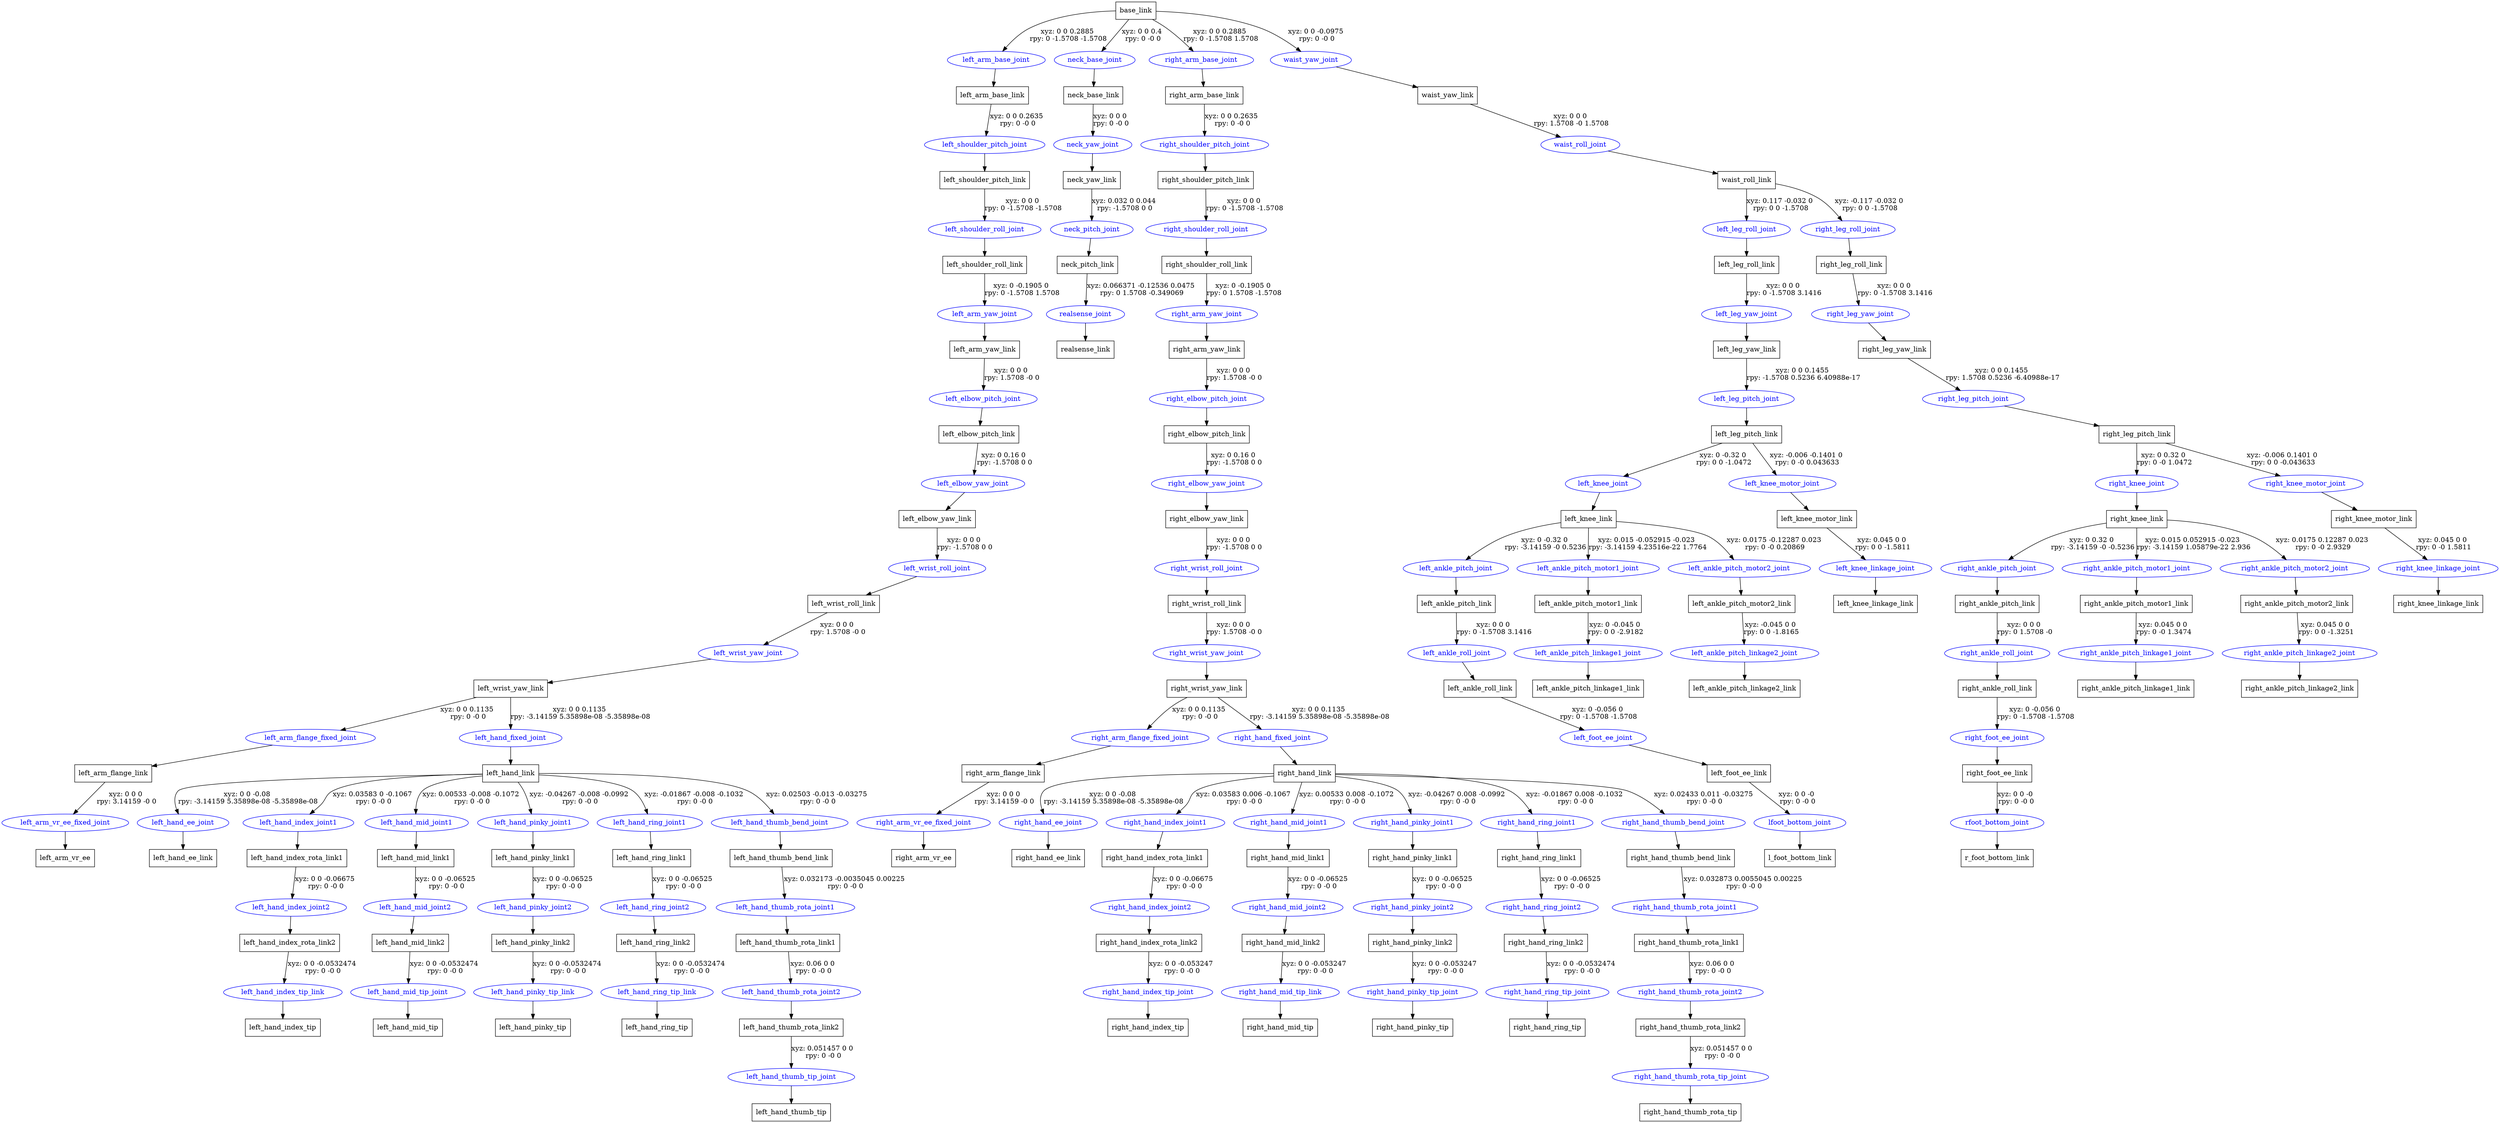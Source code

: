 digraph G {
node [shape=box];
"base_link" [label="base_link"];
"left_arm_base_link" [label="left_arm_base_link"];
"left_shoulder_pitch_link" [label="left_shoulder_pitch_link"];
"left_shoulder_roll_link" [label="left_shoulder_roll_link"];
"left_arm_yaw_link" [label="left_arm_yaw_link"];
"left_elbow_pitch_link" [label="left_elbow_pitch_link"];
"left_elbow_yaw_link" [label="left_elbow_yaw_link"];
"left_wrist_roll_link" [label="left_wrist_roll_link"];
"left_wrist_yaw_link" [label="left_wrist_yaw_link"];
"left_arm_flange_link" [label="left_arm_flange_link"];
"left_arm_vr_ee" [label="left_arm_vr_ee"];
"left_hand_link" [label="left_hand_link"];
"left_hand_ee_link" [label="left_hand_ee_link"];
"left_hand_index_rota_link1" [label="left_hand_index_rota_link1"];
"left_hand_index_rota_link2" [label="left_hand_index_rota_link2"];
"left_hand_index_tip" [label="left_hand_index_tip"];
"left_hand_mid_link1" [label="left_hand_mid_link1"];
"left_hand_mid_link2" [label="left_hand_mid_link2"];
"left_hand_mid_tip" [label="left_hand_mid_tip"];
"left_hand_pinky_link1" [label="left_hand_pinky_link1"];
"left_hand_pinky_link2" [label="left_hand_pinky_link2"];
"left_hand_pinky_tip" [label="left_hand_pinky_tip"];
"left_hand_ring_link1" [label="left_hand_ring_link1"];
"left_hand_ring_link2" [label="left_hand_ring_link2"];
"left_hand_ring_tip" [label="left_hand_ring_tip"];
"left_hand_thumb_bend_link" [label="left_hand_thumb_bend_link"];
"left_hand_thumb_rota_link1" [label="left_hand_thumb_rota_link1"];
"left_hand_thumb_rota_link2" [label="left_hand_thumb_rota_link2"];
"left_hand_thumb_tip" [label="left_hand_thumb_tip"];
"neck_base_link" [label="neck_base_link"];
"neck_yaw_link" [label="neck_yaw_link"];
"neck_pitch_link" [label="neck_pitch_link"];
"realsense_link" [label="realsense_link"];
"right_arm_base_link" [label="right_arm_base_link"];
"right_shoulder_pitch_link" [label="right_shoulder_pitch_link"];
"right_shoulder_roll_link" [label="right_shoulder_roll_link"];
"right_arm_yaw_link" [label="right_arm_yaw_link"];
"right_elbow_pitch_link" [label="right_elbow_pitch_link"];
"right_elbow_yaw_link" [label="right_elbow_yaw_link"];
"right_wrist_roll_link" [label="right_wrist_roll_link"];
"right_wrist_yaw_link" [label="right_wrist_yaw_link"];
"right_arm_flange_link" [label="right_arm_flange_link"];
"right_arm_vr_ee" [label="right_arm_vr_ee"];
"right_hand_link" [label="right_hand_link"];
"right_hand_ee_link" [label="right_hand_ee_link"];
"right_hand_index_rota_link1" [label="right_hand_index_rota_link1"];
"right_hand_index_rota_link2" [label="right_hand_index_rota_link2"];
"right_hand_index_tip" [label="right_hand_index_tip"];
"right_hand_mid_link1" [label="right_hand_mid_link1"];
"right_hand_mid_link2" [label="right_hand_mid_link2"];
"right_hand_mid_tip" [label="right_hand_mid_tip"];
"right_hand_pinky_link1" [label="right_hand_pinky_link1"];
"right_hand_pinky_link2" [label="right_hand_pinky_link2"];
"right_hand_pinky_tip" [label="right_hand_pinky_tip"];
"right_hand_ring_link1" [label="right_hand_ring_link1"];
"right_hand_ring_link2" [label="right_hand_ring_link2"];
"right_hand_ring_tip" [label="right_hand_ring_tip"];
"right_hand_thumb_bend_link" [label="right_hand_thumb_bend_link"];
"right_hand_thumb_rota_link1" [label="right_hand_thumb_rota_link1"];
"right_hand_thumb_rota_link2" [label="right_hand_thumb_rota_link2"];
"right_hand_thumb_rota_tip" [label="right_hand_thumb_rota_tip"];
"waist_yaw_link" [label="waist_yaw_link"];
"waist_roll_link" [label="waist_roll_link"];
"left_leg_roll_link" [label="left_leg_roll_link"];
"left_leg_yaw_link" [label="left_leg_yaw_link"];
"left_leg_pitch_link" [label="left_leg_pitch_link"];
"left_knee_link" [label="left_knee_link"];
"left_ankle_pitch_link" [label="left_ankle_pitch_link"];
"left_ankle_roll_link" [label="left_ankle_roll_link"];
"left_foot_ee_link" [label="left_foot_ee_link"];
"l_foot_bottom_link" [label="l_foot_bottom_link"];
"left_ankle_pitch_motor1_link" [label="left_ankle_pitch_motor1_link"];
"left_ankle_pitch_linkage1_link" [label="left_ankle_pitch_linkage1_link"];
"left_ankle_pitch_motor2_link" [label="left_ankle_pitch_motor2_link"];
"left_ankle_pitch_linkage2_link" [label="left_ankle_pitch_linkage2_link"];
"left_knee_motor_link" [label="left_knee_motor_link"];
"left_knee_linkage_link" [label="left_knee_linkage_link"];
"right_leg_roll_link" [label="right_leg_roll_link"];
"right_leg_yaw_link" [label="right_leg_yaw_link"];
"right_leg_pitch_link" [label="right_leg_pitch_link"];
"right_knee_link" [label="right_knee_link"];
"right_ankle_pitch_link" [label="right_ankle_pitch_link"];
"right_ankle_roll_link" [label="right_ankle_roll_link"];
"right_foot_ee_link" [label="right_foot_ee_link"];
"r_foot_bottom_link" [label="r_foot_bottom_link"];
"right_ankle_pitch_motor1_link" [label="right_ankle_pitch_motor1_link"];
"right_ankle_pitch_linkage1_link" [label="right_ankle_pitch_linkage1_link"];
"right_ankle_pitch_motor2_link" [label="right_ankle_pitch_motor2_link"];
"right_ankle_pitch_linkage2_link" [label="right_ankle_pitch_linkage2_link"];
"right_knee_motor_link" [label="right_knee_motor_link"];
"right_knee_linkage_link" [label="right_knee_linkage_link"];
node [shape=ellipse, color=blue, fontcolor=blue];
"base_link" -> "left_arm_base_joint" [label="xyz: 0 0 0.2885 \nrpy: 0 -1.5708 -1.5708"]
"left_arm_base_joint" -> "left_arm_base_link"
"left_arm_base_link" -> "left_shoulder_pitch_joint" [label="xyz: 0 0 0.2635 \nrpy: 0 -0 0"]
"left_shoulder_pitch_joint" -> "left_shoulder_pitch_link"
"left_shoulder_pitch_link" -> "left_shoulder_roll_joint" [label="xyz: 0 0 0 \nrpy: 0 -1.5708 -1.5708"]
"left_shoulder_roll_joint" -> "left_shoulder_roll_link"
"left_shoulder_roll_link" -> "left_arm_yaw_joint" [label="xyz: 0 -0.1905 0 \nrpy: 0 -1.5708 1.5708"]
"left_arm_yaw_joint" -> "left_arm_yaw_link"
"left_arm_yaw_link" -> "left_elbow_pitch_joint" [label="xyz: 0 0 0 \nrpy: 1.5708 -0 0"]
"left_elbow_pitch_joint" -> "left_elbow_pitch_link"
"left_elbow_pitch_link" -> "left_elbow_yaw_joint" [label="xyz: 0 0.16 0 \nrpy: -1.5708 0 0"]
"left_elbow_yaw_joint" -> "left_elbow_yaw_link"
"left_elbow_yaw_link" -> "left_wrist_roll_joint" [label="xyz: 0 0 0 \nrpy: -1.5708 0 0"]
"left_wrist_roll_joint" -> "left_wrist_roll_link"
"left_wrist_roll_link" -> "left_wrist_yaw_joint" [label="xyz: 0 0 0 \nrpy: 1.5708 -0 0"]
"left_wrist_yaw_joint" -> "left_wrist_yaw_link"
"left_wrist_yaw_link" -> "left_arm_flange_fixed_joint" [label="xyz: 0 0 0.1135 \nrpy: 0 -0 0"]
"left_arm_flange_fixed_joint" -> "left_arm_flange_link"
"left_arm_flange_link" -> "left_arm_vr_ee_fixed_joint" [label="xyz: 0 0 0 \nrpy: 3.14159 -0 0"]
"left_arm_vr_ee_fixed_joint" -> "left_arm_vr_ee"
"left_wrist_yaw_link" -> "left_hand_fixed_joint" [label="xyz: 0 0 0.1135 \nrpy: -3.14159 5.35898e-08 -5.35898e-08"]
"left_hand_fixed_joint" -> "left_hand_link"
"left_hand_link" -> "left_hand_ee_joint" [label="xyz: 0 0 -0.08 \nrpy: -3.14159 5.35898e-08 -5.35898e-08"]
"left_hand_ee_joint" -> "left_hand_ee_link"
"left_hand_link" -> "left_hand_index_joint1" [label="xyz: 0.03583 0 -0.1067 \nrpy: 0 -0 0"]
"left_hand_index_joint1" -> "left_hand_index_rota_link1"
"left_hand_index_rota_link1" -> "left_hand_index_joint2" [label="xyz: 0 0 -0.06675 \nrpy: 0 -0 0"]
"left_hand_index_joint2" -> "left_hand_index_rota_link2"
"left_hand_index_rota_link2" -> "left_hand_index_tip_link" [label="xyz: 0 0 -0.0532474 \nrpy: 0 -0 0"]
"left_hand_index_tip_link" -> "left_hand_index_tip"
"left_hand_link" -> "left_hand_mid_joint1" [label="xyz: 0.00533 -0.008 -0.1072 \nrpy: 0 -0 0"]
"left_hand_mid_joint1" -> "left_hand_mid_link1"
"left_hand_mid_link1" -> "left_hand_mid_joint2" [label="xyz: 0 0 -0.06525 \nrpy: 0 -0 0"]
"left_hand_mid_joint2" -> "left_hand_mid_link2"
"left_hand_mid_link2" -> "left_hand_mid_tip_joint" [label="xyz: 0 0 -0.0532474 \nrpy: 0 -0 0"]
"left_hand_mid_tip_joint" -> "left_hand_mid_tip"
"left_hand_link" -> "left_hand_pinky_joint1" [label="xyz: -0.04267 -0.008 -0.0992 \nrpy: 0 -0 0"]
"left_hand_pinky_joint1" -> "left_hand_pinky_link1"
"left_hand_pinky_link1" -> "left_hand_pinky_joint2" [label="xyz: 0 0 -0.06525 \nrpy: 0 -0 0"]
"left_hand_pinky_joint2" -> "left_hand_pinky_link2"
"left_hand_pinky_link2" -> "left_hand_pinky_tip_link" [label="xyz: 0 0 -0.0532474 \nrpy: 0 -0 0"]
"left_hand_pinky_tip_link" -> "left_hand_pinky_tip"
"left_hand_link" -> "left_hand_ring_joint1" [label="xyz: -0.01867 -0.008 -0.1032 \nrpy: 0 -0 0"]
"left_hand_ring_joint1" -> "left_hand_ring_link1"
"left_hand_ring_link1" -> "left_hand_ring_joint2" [label="xyz: 0 0 -0.06525 \nrpy: 0 -0 0"]
"left_hand_ring_joint2" -> "left_hand_ring_link2"
"left_hand_ring_link2" -> "left_hand_ring_tip_link" [label="xyz: 0 0 -0.0532474 \nrpy: 0 -0 0"]
"left_hand_ring_tip_link" -> "left_hand_ring_tip"
"left_hand_link" -> "left_hand_thumb_bend_joint" [label="xyz: 0.02503 -0.013 -0.03275 \nrpy: 0 -0 0"]
"left_hand_thumb_bend_joint" -> "left_hand_thumb_bend_link"
"left_hand_thumb_bend_link" -> "left_hand_thumb_rota_joint1" [label="xyz: 0.032173 -0.0035045 0.00225 \nrpy: 0 -0 0"]
"left_hand_thumb_rota_joint1" -> "left_hand_thumb_rota_link1"
"left_hand_thumb_rota_link1" -> "left_hand_thumb_rota_joint2" [label="xyz: 0.06 0 0 \nrpy: 0 -0 0"]
"left_hand_thumb_rota_joint2" -> "left_hand_thumb_rota_link2"
"left_hand_thumb_rota_link2" -> "left_hand_thumb_tip_joint" [label="xyz: 0.051457 0 0 \nrpy: 0 -0 0"]
"left_hand_thumb_tip_joint" -> "left_hand_thumb_tip"
"base_link" -> "neck_base_joint" [label="xyz: 0 0 0.4 \nrpy: 0 -0 0"]
"neck_base_joint" -> "neck_base_link"
"neck_base_link" -> "neck_yaw_joint" [label="xyz: 0 0 0 \nrpy: 0 -0 0"]
"neck_yaw_joint" -> "neck_yaw_link"
"neck_yaw_link" -> "neck_pitch_joint" [label="xyz: 0.032 0 0.044 \nrpy: -1.5708 0 0"]
"neck_pitch_joint" -> "neck_pitch_link"
"neck_pitch_link" -> "realsense_joint" [label="xyz: 0.066371 -0.12536 0.0475 \nrpy: 0 1.5708 -0.349069"]
"realsense_joint" -> "realsense_link"
"base_link" -> "right_arm_base_joint" [label="xyz: 0 0 0.2885 \nrpy: 0 -1.5708 1.5708"]
"right_arm_base_joint" -> "right_arm_base_link"
"right_arm_base_link" -> "right_shoulder_pitch_joint" [label="xyz: 0 0 0.2635 \nrpy: 0 -0 0"]
"right_shoulder_pitch_joint" -> "right_shoulder_pitch_link"
"right_shoulder_pitch_link" -> "right_shoulder_roll_joint" [label="xyz: 0 0 0 \nrpy: 0 -1.5708 -1.5708"]
"right_shoulder_roll_joint" -> "right_shoulder_roll_link"
"right_shoulder_roll_link" -> "right_arm_yaw_joint" [label="xyz: 0 -0.1905 0 \nrpy: 0 1.5708 -1.5708"]
"right_arm_yaw_joint" -> "right_arm_yaw_link"
"right_arm_yaw_link" -> "right_elbow_pitch_joint" [label="xyz: 0 0 0 \nrpy: 1.5708 -0 0"]
"right_elbow_pitch_joint" -> "right_elbow_pitch_link"
"right_elbow_pitch_link" -> "right_elbow_yaw_joint" [label="xyz: 0 0.16 0 \nrpy: -1.5708 0 0"]
"right_elbow_yaw_joint" -> "right_elbow_yaw_link"
"right_elbow_yaw_link" -> "right_wrist_roll_joint" [label="xyz: 0 0 0 \nrpy: -1.5708 0 0"]
"right_wrist_roll_joint" -> "right_wrist_roll_link"
"right_wrist_roll_link" -> "right_wrist_yaw_joint" [label="xyz: 0 0 0 \nrpy: 1.5708 -0 0"]
"right_wrist_yaw_joint" -> "right_wrist_yaw_link"
"right_wrist_yaw_link" -> "right_arm_flange_fixed_joint" [label="xyz: 0 0 0.1135 \nrpy: 0 -0 0"]
"right_arm_flange_fixed_joint" -> "right_arm_flange_link"
"right_arm_flange_link" -> "right_arm_vr_ee_fixed_joint" [label="xyz: 0 0 0 \nrpy: 3.14159 -0 0"]
"right_arm_vr_ee_fixed_joint" -> "right_arm_vr_ee"
"right_wrist_yaw_link" -> "right_hand_fixed_joint" [label="xyz: 0 0 0.1135 \nrpy: -3.14159 5.35898e-08 -5.35898e-08"]
"right_hand_fixed_joint" -> "right_hand_link"
"right_hand_link" -> "right_hand_ee_joint" [label="xyz: 0 0 -0.08 \nrpy: -3.14159 5.35898e-08 -5.35898e-08"]
"right_hand_ee_joint" -> "right_hand_ee_link"
"right_hand_link" -> "right_hand_index_joint1" [label="xyz: 0.03583 0.006 -0.1067 \nrpy: 0 -0 0"]
"right_hand_index_joint1" -> "right_hand_index_rota_link1"
"right_hand_index_rota_link1" -> "right_hand_index_joint2" [label="xyz: 0 0 -0.06675 \nrpy: 0 -0 0"]
"right_hand_index_joint2" -> "right_hand_index_rota_link2"
"right_hand_index_rota_link2" -> "right_hand_index_tip_joint" [label="xyz: 0 0 -0.053247 \nrpy: 0 -0 0"]
"right_hand_index_tip_joint" -> "right_hand_index_tip"
"right_hand_link" -> "right_hand_mid_joint1" [label="xyz: 0.00533 0.008 -0.1072 \nrpy: 0 -0 0"]
"right_hand_mid_joint1" -> "right_hand_mid_link1"
"right_hand_mid_link1" -> "right_hand_mid_joint2" [label="xyz: 0 0 -0.06525 \nrpy: 0 -0 0"]
"right_hand_mid_joint2" -> "right_hand_mid_link2"
"right_hand_mid_link2" -> "right_hand_mid_tip_link" [label="xyz: 0 0 -0.053247 \nrpy: 0 -0 0"]
"right_hand_mid_tip_link" -> "right_hand_mid_tip"
"right_hand_link" -> "right_hand_pinky_joint1" [label="xyz: -0.04267 0.008 -0.0992 \nrpy: 0 -0 0"]
"right_hand_pinky_joint1" -> "right_hand_pinky_link1"
"right_hand_pinky_link1" -> "right_hand_pinky_joint2" [label="xyz: 0 0 -0.06525 \nrpy: 0 -0 0"]
"right_hand_pinky_joint2" -> "right_hand_pinky_link2"
"right_hand_pinky_link2" -> "right_hand_pinky_tip_joint" [label="xyz: 0 0 -0.053247 \nrpy: 0 -0 0"]
"right_hand_pinky_tip_joint" -> "right_hand_pinky_tip"
"right_hand_link" -> "right_hand_ring_joint1" [label="xyz: -0.01867 0.008 -0.1032 \nrpy: 0 -0 0"]
"right_hand_ring_joint1" -> "right_hand_ring_link1"
"right_hand_ring_link1" -> "right_hand_ring_joint2" [label="xyz: 0 0 -0.06525 \nrpy: 0 -0 0"]
"right_hand_ring_joint2" -> "right_hand_ring_link2"
"right_hand_ring_link2" -> "right_hand_ring_tip_joint" [label="xyz: 0 0 -0.0532474 \nrpy: 0 -0 0"]
"right_hand_ring_tip_joint" -> "right_hand_ring_tip"
"right_hand_link" -> "right_hand_thumb_bend_joint" [label="xyz: 0.02433 0.011 -0.03275 \nrpy: 0 -0 0"]
"right_hand_thumb_bend_joint" -> "right_hand_thumb_bend_link"
"right_hand_thumb_bend_link" -> "right_hand_thumb_rota_joint1" [label="xyz: 0.032873 0.0055045 0.00225 \nrpy: 0 -0 0"]
"right_hand_thumb_rota_joint1" -> "right_hand_thumb_rota_link1"
"right_hand_thumb_rota_link1" -> "right_hand_thumb_rota_joint2" [label="xyz: 0.06 0 0 \nrpy: 0 -0 0"]
"right_hand_thumb_rota_joint2" -> "right_hand_thumb_rota_link2"
"right_hand_thumb_rota_link2" -> "right_hand_thumb_rota_tip_joint" [label="xyz: 0.051457 0 0 \nrpy: 0 -0 0"]
"right_hand_thumb_rota_tip_joint" -> "right_hand_thumb_rota_tip"
"base_link" -> "waist_yaw_joint" [label="xyz: 0 0 -0.0975 \nrpy: 0 -0 0"]
"waist_yaw_joint" -> "waist_yaw_link"
"waist_yaw_link" -> "waist_roll_joint" [label="xyz: 0 0 0 \nrpy: 1.5708 -0 1.5708"]
"waist_roll_joint" -> "waist_roll_link"
"waist_roll_link" -> "left_leg_roll_joint" [label="xyz: 0.117 -0.032 0 \nrpy: 0 0 -1.5708"]
"left_leg_roll_joint" -> "left_leg_roll_link"
"left_leg_roll_link" -> "left_leg_yaw_joint" [label="xyz: 0 0 0 \nrpy: 0 -1.5708 3.1416"]
"left_leg_yaw_joint" -> "left_leg_yaw_link"
"left_leg_yaw_link" -> "left_leg_pitch_joint" [label="xyz: 0 0 0.1455 \nrpy: -1.5708 0.5236 6.40988e-17"]
"left_leg_pitch_joint" -> "left_leg_pitch_link"
"left_leg_pitch_link" -> "left_knee_joint" [label="xyz: 0 -0.32 0 \nrpy: 0 0 -1.0472"]
"left_knee_joint" -> "left_knee_link"
"left_knee_link" -> "left_ankle_pitch_joint" [label="xyz: 0 -0.32 0 \nrpy: -3.14159 -0 0.5236"]
"left_ankle_pitch_joint" -> "left_ankle_pitch_link"
"left_ankle_pitch_link" -> "left_ankle_roll_joint" [label="xyz: 0 0 0 \nrpy: 0 -1.5708 3.1416"]
"left_ankle_roll_joint" -> "left_ankle_roll_link"
"left_ankle_roll_link" -> "left_foot_ee_joint" [label="xyz: 0 -0.056 0 \nrpy: 0 -1.5708 -1.5708"]
"left_foot_ee_joint" -> "left_foot_ee_link"
"left_foot_ee_link" -> "lfoot_bottom_joint" [label="xyz: 0 0 -0 \nrpy: 0 -0 0"]
"lfoot_bottom_joint" -> "l_foot_bottom_link"
"left_knee_link" -> "left_ankle_pitch_motor1_joint" [label="xyz: 0.015 -0.052915 -0.023 \nrpy: -3.14159 4.23516e-22 1.7764"]
"left_ankle_pitch_motor1_joint" -> "left_ankle_pitch_motor1_link"
"left_ankle_pitch_motor1_link" -> "left_ankle_pitch_linkage1_joint" [label="xyz: 0 -0.045 0 \nrpy: 0 0 -2.9182"]
"left_ankle_pitch_linkage1_joint" -> "left_ankle_pitch_linkage1_link"
"left_knee_link" -> "left_ankle_pitch_motor2_joint" [label="xyz: 0.0175 -0.12287 0.023 \nrpy: 0 -0 0.20869"]
"left_ankle_pitch_motor2_joint" -> "left_ankle_pitch_motor2_link"
"left_ankle_pitch_motor2_link" -> "left_ankle_pitch_linkage2_joint" [label="xyz: -0.045 0 0 \nrpy: 0 0 -1.8165"]
"left_ankle_pitch_linkage2_joint" -> "left_ankle_pitch_linkage2_link"
"left_leg_pitch_link" -> "left_knee_motor_joint" [label="xyz: -0.006 -0.1401 0 \nrpy: 0 -0 0.043633"]
"left_knee_motor_joint" -> "left_knee_motor_link"
"left_knee_motor_link" -> "left_knee_linkage_joint" [label="xyz: 0.045 0 0 \nrpy: 0 0 -1.5811"]
"left_knee_linkage_joint" -> "left_knee_linkage_link"
"waist_roll_link" -> "right_leg_roll_joint" [label="xyz: -0.117 -0.032 0 \nrpy: 0 0 -1.5708"]
"right_leg_roll_joint" -> "right_leg_roll_link"
"right_leg_roll_link" -> "right_leg_yaw_joint" [label="xyz: 0 0 0 \nrpy: 0 -1.5708 3.1416"]
"right_leg_yaw_joint" -> "right_leg_yaw_link"
"right_leg_yaw_link" -> "right_leg_pitch_joint" [label="xyz: 0 0 0.1455 \nrpy: 1.5708 0.5236 -6.40988e-17"]
"right_leg_pitch_joint" -> "right_leg_pitch_link"
"right_leg_pitch_link" -> "right_knee_joint" [label="xyz: 0 0.32 0 \nrpy: 0 -0 1.0472"]
"right_knee_joint" -> "right_knee_link"
"right_knee_link" -> "right_ankle_pitch_joint" [label="xyz: 0 0.32 0 \nrpy: -3.14159 -0 -0.5236"]
"right_ankle_pitch_joint" -> "right_ankle_pitch_link"
"right_ankle_pitch_link" -> "right_ankle_roll_joint" [label="xyz: 0 0 0 \nrpy: 0 1.5708 -0"]
"right_ankle_roll_joint" -> "right_ankle_roll_link"
"right_ankle_roll_link" -> "right_foot_ee_joint" [label="xyz: 0 -0.056 0 \nrpy: 0 -1.5708 -1.5708"]
"right_foot_ee_joint" -> "right_foot_ee_link"
"right_foot_ee_link" -> "rfoot_bottom_joint" [label="xyz: 0 0 -0 \nrpy: 0 -0 0"]
"rfoot_bottom_joint" -> "r_foot_bottom_link"
"right_knee_link" -> "right_ankle_pitch_motor1_joint" [label="xyz: 0.015 0.052915 -0.023 \nrpy: -3.14159 1.05879e-22 2.936"]
"right_ankle_pitch_motor1_joint" -> "right_ankle_pitch_motor1_link"
"right_ankle_pitch_motor1_link" -> "right_ankle_pitch_linkage1_joint" [label="xyz: 0.045 0 0 \nrpy: 0 -0 1.3474"]
"right_ankle_pitch_linkage1_joint" -> "right_ankle_pitch_linkage1_link"
"right_knee_link" -> "right_ankle_pitch_motor2_joint" [label="xyz: 0.0175 0.12287 0.023 \nrpy: 0 -0 2.9329"]
"right_ankle_pitch_motor2_joint" -> "right_ankle_pitch_motor2_link"
"right_ankle_pitch_motor2_link" -> "right_ankle_pitch_linkage2_joint" [label="xyz: 0.045 0 0 \nrpy: 0 0 -1.3251"]
"right_ankle_pitch_linkage2_joint" -> "right_ankle_pitch_linkage2_link"
"right_leg_pitch_link" -> "right_knee_motor_joint" [label="xyz: -0.006 0.1401 0 \nrpy: 0 0 -0.043633"]
"right_knee_motor_joint" -> "right_knee_motor_link"
"right_knee_motor_link" -> "right_knee_linkage_joint" [label="xyz: 0.045 0 0 \nrpy: 0 -0 1.5811"]
"right_knee_linkage_joint" -> "right_knee_linkage_link"
}
